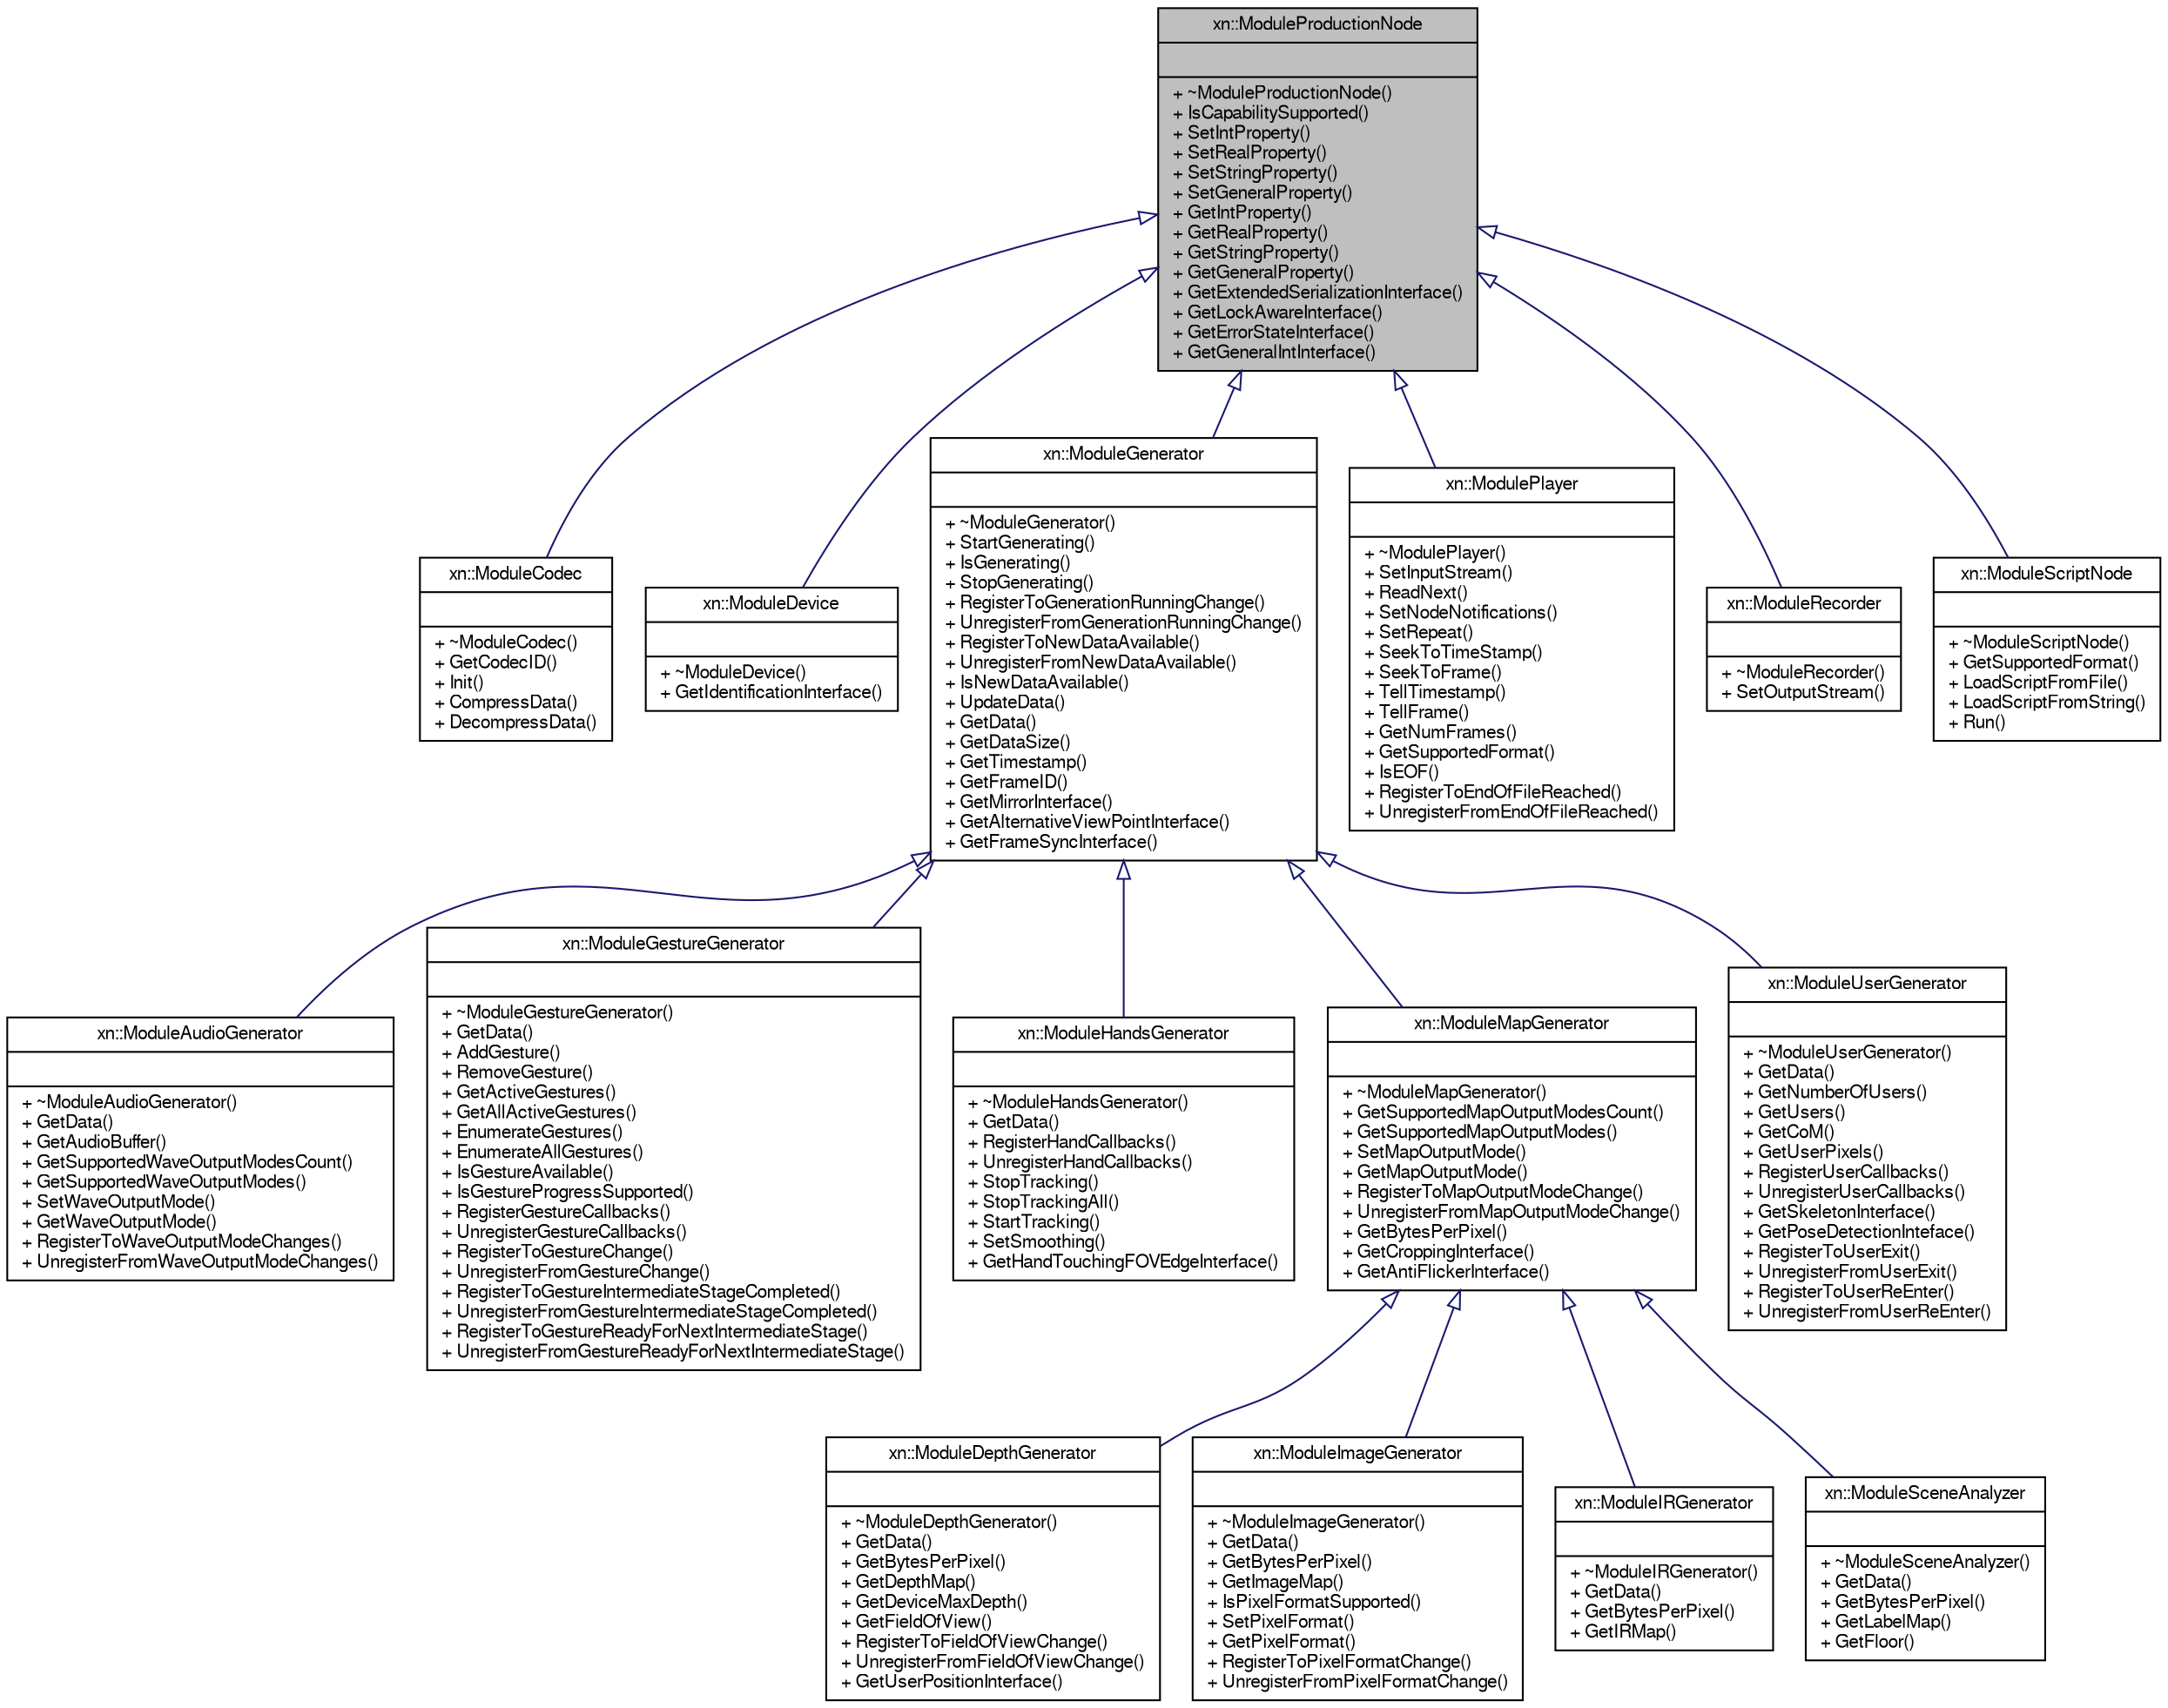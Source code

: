digraph G
{
  edge [fontname="FreeSans",fontsize="10",labelfontname="FreeSans",labelfontsize="10"];
  node [fontname="FreeSans",fontsize="10",shape=record];
  Node1 [label="{xn::ModuleProductionNode\n||+ ~ModuleProductionNode()\l+ IsCapabilitySupported()\l+ SetIntProperty()\l+ SetRealProperty()\l+ SetStringProperty()\l+ SetGeneralProperty()\l+ GetIntProperty()\l+ GetRealProperty()\l+ GetStringProperty()\l+ GetGeneralProperty()\l+ GetExtendedSerializationInterface()\l+ GetLockAwareInterface()\l+ GetErrorStateInterface()\l+ GetGeneralIntInterface()\l}",height=0.2,width=0.4,color="black", fillcolor="grey75", style="filled" fontcolor="black"];
  Node1 -> Node2 [dir=back,color="midnightblue",fontsize="10",style="solid",arrowtail="empty",fontname="FreeSans"];
  Node2 [label="{xn::ModuleCodec\n||+ ~ModuleCodec()\l+ GetCodecID()\l+ Init()\l+ CompressData()\l+ DecompressData()\l}",height=0.2,width=0.4,color="black", fillcolor="white", style="filled",URL="$classxn_1_1_module_codec.html"];
  Node1 -> Node3 [dir=back,color="midnightblue",fontsize="10",style="solid",arrowtail="empty",fontname="FreeSans"];
  Node3 [label="{xn::ModuleDevice\n||+ ~ModuleDevice()\l+ GetIdentificationInterface()\l}",height=0.2,width=0.4,color="black", fillcolor="white", style="filled",URL="$classxn_1_1_module_device.html"];
  Node1 -> Node4 [dir=back,color="midnightblue",fontsize="10",style="solid",arrowtail="empty",fontname="FreeSans"];
  Node4 [label="{xn::ModuleGenerator\n||+ ~ModuleGenerator()\l+ StartGenerating()\l+ IsGenerating()\l+ StopGenerating()\l+ RegisterToGenerationRunningChange()\l+ UnregisterFromGenerationRunningChange()\l+ RegisterToNewDataAvailable()\l+ UnregisterFromNewDataAvailable()\l+ IsNewDataAvailable()\l+ UpdateData()\l+ GetData()\l+ GetDataSize()\l+ GetTimestamp()\l+ GetFrameID()\l+ GetMirrorInterface()\l+ GetAlternativeViewPointInterface()\l+ GetFrameSyncInterface()\l}",height=0.2,width=0.4,color="black", fillcolor="white", style="filled",URL="$classxn_1_1_module_generator.html"];
  Node4 -> Node5 [dir=back,color="midnightblue",fontsize="10",style="solid",arrowtail="empty",fontname="FreeSans"];
  Node5 [label="{xn::ModuleAudioGenerator\n||+ ~ModuleAudioGenerator()\l+ GetData()\l+ GetAudioBuffer()\l+ GetSupportedWaveOutputModesCount()\l+ GetSupportedWaveOutputModes()\l+ SetWaveOutputMode()\l+ GetWaveOutputMode()\l+ RegisterToWaveOutputModeChanges()\l+ UnregisterFromWaveOutputModeChanges()\l}",height=0.2,width=0.4,color="black", fillcolor="white", style="filled",URL="$classxn_1_1_module_audio_generator.html"];
  Node4 -> Node6 [dir=back,color="midnightblue",fontsize="10",style="solid",arrowtail="empty",fontname="FreeSans"];
  Node6 [label="{xn::ModuleGestureGenerator\n||+ ~ModuleGestureGenerator()\l+ GetData()\l+ AddGesture()\l+ RemoveGesture()\l+ GetActiveGestures()\l+ GetAllActiveGestures()\l+ EnumerateGestures()\l+ EnumerateAllGestures()\l+ IsGestureAvailable()\l+ IsGestureProgressSupported()\l+ RegisterGestureCallbacks()\l+ UnregisterGestureCallbacks()\l+ RegisterToGestureChange()\l+ UnregisterFromGestureChange()\l+ RegisterToGestureIntermediateStageCompleted()\l+ UnregisterFromGestureIntermediateStageCompleted()\l+ RegisterToGestureReadyForNextIntermediateStage()\l+ UnregisterFromGestureReadyForNextIntermediateStage()\l}",height=0.2,width=0.4,color="black", fillcolor="white", style="filled",URL="$classxn_1_1_module_gesture_generator.html"];
  Node4 -> Node7 [dir=back,color="midnightblue",fontsize="10",style="solid",arrowtail="empty",fontname="FreeSans"];
  Node7 [label="{xn::ModuleHandsGenerator\n||+ ~ModuleHandsGenerator()\l+ GetData()\l+ RegisterHandCallbacks()\l+ UnregisterHandCallbacks()\l+ StopTracking()\l+ StopTrackingAll()\l+ StartTracking()\l+ SetSmoothing()\l+ GetHandTouchingFOVEdgeInterface()\l}",height=0.2,width=0.4,color="black", fillcolor="white", style="filled",URL="$classxn_1_1_module_hands_generator.html"];
  Node4 -> Node8 [dir=back,color="midnightblue",fontsize="10",style="solid",arrowtail="empty",fontname="FreeSans"];
  Node8 [label="{xn::ModuleMapGenerator\n||+ ~ModuleMapGenerator()\l+ GetSupportedMapOutputModesCount()\l+ GetSupportedMapOutputModes()\l+ SetMapOutputMode()\l+ GetMapOutputMode()\l+ RegisterToMapOutputModeChange()\l+ UnregisterFromMapOutputModeChange()\l+ GetBytesPerPixel()\l+ GetCroppingInterface()\l+ GetAntiFlickerInterface()\l}",height=0.2,width=0.4,color="black", fillcolor="white", style="filled",URL="$classxn_1_1_module_map_generator.html"];
  Node8 -> Node9 [dir=back,color="midnightblue",fontsize="10",style="solid",arrowtail="empty",fontname="FreeSans"];
  Node9 [label="{xn::ModuleDepthGenerator\n||+ ~ModuleDepthGenerator()\l+ GetData()\l+ GetBytesPerPixel()\l+ GetDepthMap()\l+ GetDeviceMaxDepth()\l+ GetFieldOfView()\l+ RegisterToFieldOfViewChange()\l+ UnregisterFromFieldOfViewChange()\l+ GetUserPositionInterface()\l}",height=0.2,width=0.4,color="black", fillcolor="white", style="filled",URL="$classxn_1_1_module_depth_generator.html"];
  Node8 -> Node10 [dir=back,color="midnightblue",fontsize="10",style="solid",arrowtail="empty",fontname="FreeSans"];
  Node10 [label="{xn::ModuleImageGenerator\n||+ ~ModuleImageGenerator()\l+ GetData()\l+ GetBytesPerPixel()\l+ GetImageMap()\l+ IsPixelFormatSupported()\l+ SetPixelFormat()\l+ GetPixelFormat()\l+ RegisterToPixelFormatChange()\l+ UnregisterFromPixelFormatChange()\l}",height=0.2,width=0.4,color="black", fillcolor="white", style="filled",URL="$classxn_1_1_module_image_generator.html"];
  Node8 -> Node11 [dir=back,color="midnightblue",fontsize="10",style="solid",arrowtail="empty",fontname="FreeSans"];
  Node11 [label="{xn::ModuleIRGenerator\n||+ ~ModuleIRGenerator()\l+ GetData()\l+ GetBytesPerPixel()\l+ GetIRMap()\l}",height=0.2,width=0.4,color="black", fillcolor="white", style="filled",URL="$classxn_1_1_module_i_r_generator.html"];
  Node8 -> Node12 [dir=back,color="midnightblue",fontsize="10",style="solid",arrowtail="empty",fontname="FreeSans"];
  Node12 [label="{xn::ModuleSceneAnalyzer\n||+ ~ModuleSceneAnalyzer()\l+ GetData()\l+ GetBytesPerPixel()\l+ GetLabelMap()\l+ GetFloor()\l}",height=0.2,width=0.4,color="black", fillcolor="white", style="filled",URL="$classxn_1_1_module_scene_analyzer.html"];
  Node4 -> Node13 [dir=back,color="midnightblue",fontsize="10",style="solid",arrowtail="empty",fontname="FreeSans"];
  Node13 [label="{xn::ModuleUserGenerator\n||+ ~ModuleUserGenerator()\l+ GetData()\l+ GetNumberOfUsers()\l+ GetUsers()\l+ GetCoM()\l+ GetUserPixels()\l+ RegisterUserCallbacks()\l+ UnregisterUserCallbacks()\l+ GetSkeletonInterface()\l+ GetPoseDetectionInteface()\l+ RegisterToUserExit()\l+ UnregisterFromUserExit()\l+ RegisterToUserReEnter()\l+ UnregisterFromUserReEnter()\l}",height=0.2,width=0.4,color="black", fillcolor="white", style="filled",URL="$classxn_1_1_module_user_generator.html"];
  Node1 -> Node14 [dir=back,color="midnightblue",fontsize="10",style="solid",arrowtail="empty",fontname="FreeSans"];
  Node14 [label="{xn::ModulePlayer\n||+ ~ModulePlayer()\l+ SetInputStream()\l+ ReadNext()\l+ SetNodeNotifications()\l+ SetRepeat()\l+ SeekToTimeStamp()\l+ SeekToFrame()\l+ TellTimestamp()\l+ TellFrame()\l+ GetNumFrames()\l+ GetSupportedFormat()\l+ IsEOF()\l+ RegisterToEndOfFileReached()\l+ UnregisterFromEndOfFileReached()\l}",height=0.2,width=0.4,color="black", fillcolor="white", style="filled",URL="$classxn_1_1_module_player.html"];
  Node1 -> Node15 [dir=back,color="midnightblue",fontsize="10",style="solid",arrowtail="empty",fontname="FreeSans"];
  Node15 [label="{xn::ModuleRecorder\n||+ ~ModuleRecorder()\l+ SetOutputStream()\l}",height=0.2,width=0.4,color="black", fillcolor="white", style="filled",URL="$classxn_1_1_module_recorder.html"];
  Node1 -> Node16 [dir=back,color="midnightblue",fontsize="10",style="solid",arrowtail="empty",fontname="FreeSans"];
  Node16 [label="{xn::ModuleScriptNode\n||+ ~ModuleScriptNode()\l+ GetSupportedFormat()\l+ LoadScriptFromFile()\l+ LoadScriptFromString()\l+ Run()\l}",height=0.2,width=0.4,color="black", fillcolor="white", style="filled",URL="$classxn_1_1_module_script_node.html"];
}
